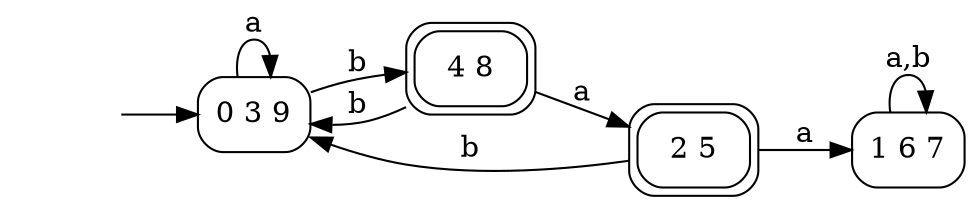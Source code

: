 digraph Automate {
    rankdir=LR;
    node [style=rounded, shape=box];
    start [shape=none, label=""];
    start -> "0 3 9";

    "0 3 9" [label="0 3 9"];
    "4 8" [label="4 8" peripheries=2];
    "2 5" [label="2 5" peripheries=2];
    "1 6 7" [label="1 6 7"];

    "0 3 9" -> "0 3 9" [label="a"];
    "0 3 9" -> "4 8" [label="b"];
    "4 8" -> "2 5" [label="a"];
    "4 8" -> "0 3 9" [label="b"];
    "2 5" -> "1 6 7" [label="a"];
    "2 5" -> "0 3 9" [label="b"];
    "1 6 7" -> "1 6 7" [label="a,b"];


}